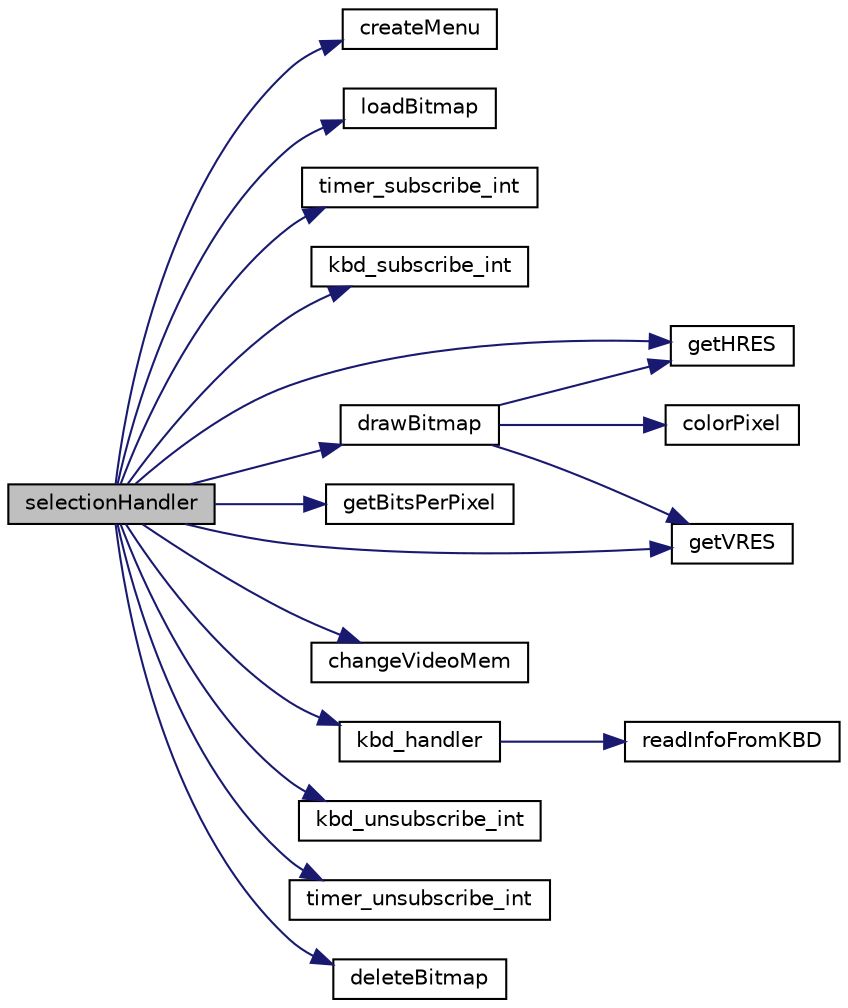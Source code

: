 digraph "selectionHandler"
{
  edge [fontname="Helvetica",fontsize="10",labelfontname="Helvetica",labelfontsize="10"];
  node [fontname="Helvetica",fontsize="10",shape=record];
  rankdir="LR";
  Node22 [label="selectionHandler",height=0.2,width=0.4,color="black", fillcolor="grey75", style="filled", fontcolor="black"];
  Node22 -> Node23 [color="midnightblue",fontsize="10",style="solid",fontname="Helvetica"];
  Node23 [label="createMenu",height=0.2,width=0.4,color="black", fillcolor="white", style="filled",URL="$group___menu.html#gaf67011264889c61fb7fa3d6527f223f2",tooltip="Creates a new instance of Menu, allocating memory for it. "];
  Node22 -> Node24 [color="midnightblue",fontsize="10",style="solid",fontname="Helvetica"];
  Node24 [label="loadBitmap",height=0.2,width=0.4,color="black", fillcolor="white", style="filled",URL="$group___bitmap.html#ga3506880ffd407c36eb8aaddd2c1606d2",tooltip="Loads a bmp image. "];
  Node22 -> Node25 [color="midnightblue",fontsize="10",style="solid",fontname="Helvetica"];
  Node25 [label="timer_subscribe_int",height=0.2,width=0.4,color="black", fillcolor="white", style="filled",URL="$group__timer.html#ga4c5d9f47323eda494cfd826f6d62eec9",tooltip="Subscribes and enables Timer 0 interrupts. "];
  Node22 -> Node26 [color="midnightblue",fontsize="10",style="solid",fontname="Helvetica"];
  Node26 [label="kbd_subscribe_int",height=0.2,width=0.4,color="black", fillcolor="white", style="filled",URL="$group__kbd.html#ga77e2ed8f53e0fae3f4005fa26c6d2692",tooltip="Subscribes interruptions of keyboard. "];
  Node22 -> Node27 [color="midnightblue",fontsize="10",style="solid",fontname="Helvetica"];
  Node27 [label="getHRES",height=0.2,width=0.4,color="black", fillcolor="white", style="filled",URL="$group__video__gr.html#ga62a06f3a0dc2bfe74941b60f3f0e4294"];
  Node22 -> Node28 [color="midnightblue",fontsize="10",style="solid",fontname="Helvetica"];
  Node28 [label="getVRES",height=0.2,width=0.4,color="black", fillcolor="white", style="filled",URL="$group__video__gr.html#ga200a747d2cbe6ff688b650fa5972dcec"];
  Node22 -> Node29 [color="midnightblue",fontsize="10",style="solid",fontname="Helvetica"];
  Node29 [label="getBitsPerPixel",height=0.2,width=0.4,color="black", fillcolor="white", style="filled",URL="$group__video__gr.html#ga5c30cdd3eab0edd2734ab3871f7000c7"];
  Node22 -> Node30 [color="midnightblue",fontsize="10",style="solid",fontname="Helvetica"];
  Node30 [label="drawBitmap",height=0.2,width=0.4,color="black", fillcolor="white", style="filled",URL="$video__gr_8c.html#a6652acd82369d03df807a689437efc1b"];
  Node30 -> Node27 [color="midnightblue",fontsize="10",style="solid",fontname="Helvetica"];
  Node30 -> Node28 [color="midnightblue",fontsize="10",style="solid",fontname="Helvetica"];
  Node30 -> Node31 [color="midnightblue",fontsize="10",style="solid",fontname="Helvetica"];
  Node31 [label="colorPixel",height=0.2,width=0.4,color="black", fillcolor="white", style="filled",URL="$group__video__gr.html#ga14840e6cba314a5c6122c1ddde7261f2"];
  Node22 -> Node32 [color="midnightblue",fontsize="10",style="solid",fontname="Helvetica"];
  Node32 [label="changeVideoMem",height=0.2,width=0.4,color="black", fillcolor="white", style="filled",URL="$group__video__gr.html#ga28a4be6d6081070b52fcb7fd689ec6f6"];
  Node22 -> Node33 [color="midnightblue",fontsize="10",style="solid",fontname="Helvetica"];
  Node33 [label="kbd_handler",height=0.2,width=0.4,color="black", fillcolor="white", style="filled",URL="$group__kbd.html#ga3c70a049a956e2b3289ae75492aef574",tooltip="Reads information from keyboard controller. "];
  Node33 -> Node34 [color="midnightblue",fontsize="10",style="solid",fontname="Helvetica"];
  Node34 [label="readInfoFromKBD",height=0.2,width=0.4,color="black", fillcolor="white", style="filled",URL="$group__kbd.html#ga2b63f692e25bd6dd08f7b3d0db346923",tooltip="Reads information from keyboard controller. "];
  Node22 -> Node35 [color="midnightblue",fontsize="10",style="solid",fontname="Helvetica"];
  Node35 [label="kbd_unsubscribe_int",height=0.2,width=0.4,color="black", fillcolor="white", style="filled",URL="$group__kbd.html#ga5bdf6cfb570c375192b0d87913b65c57",tooltip="Unsubscribes interruptions of keyboard. "];
  Node22 -> Node36 [color="midnightblue",fontsize="10",style="solid",fontname="Helvetica"];
  Node36 [label="timer_unsubscribe_int",height=0.2,width=0.4,color="black", fillcolor="white", style="filled",URL="$group__timer.html#gab9eea51549744bca5c5c923b388bb4ee",tooltip="Unsubscribes Timer 0 interrupts. "];
  Node22 -> Node37 [color="midnightblue",fontsize="10",style="solid",fontname="Helvetica"];
  Node37 [label="deleteBitmap",height=0.2,width=0.4,color="black", fillcolor="white", style="filled",URL="$group___bitmap.html#ga08c1d4f4fff81df260d979ea8fc1aa61",tooltip="Draws an unscaled, unrotated bitmap at the given position. "];
}

